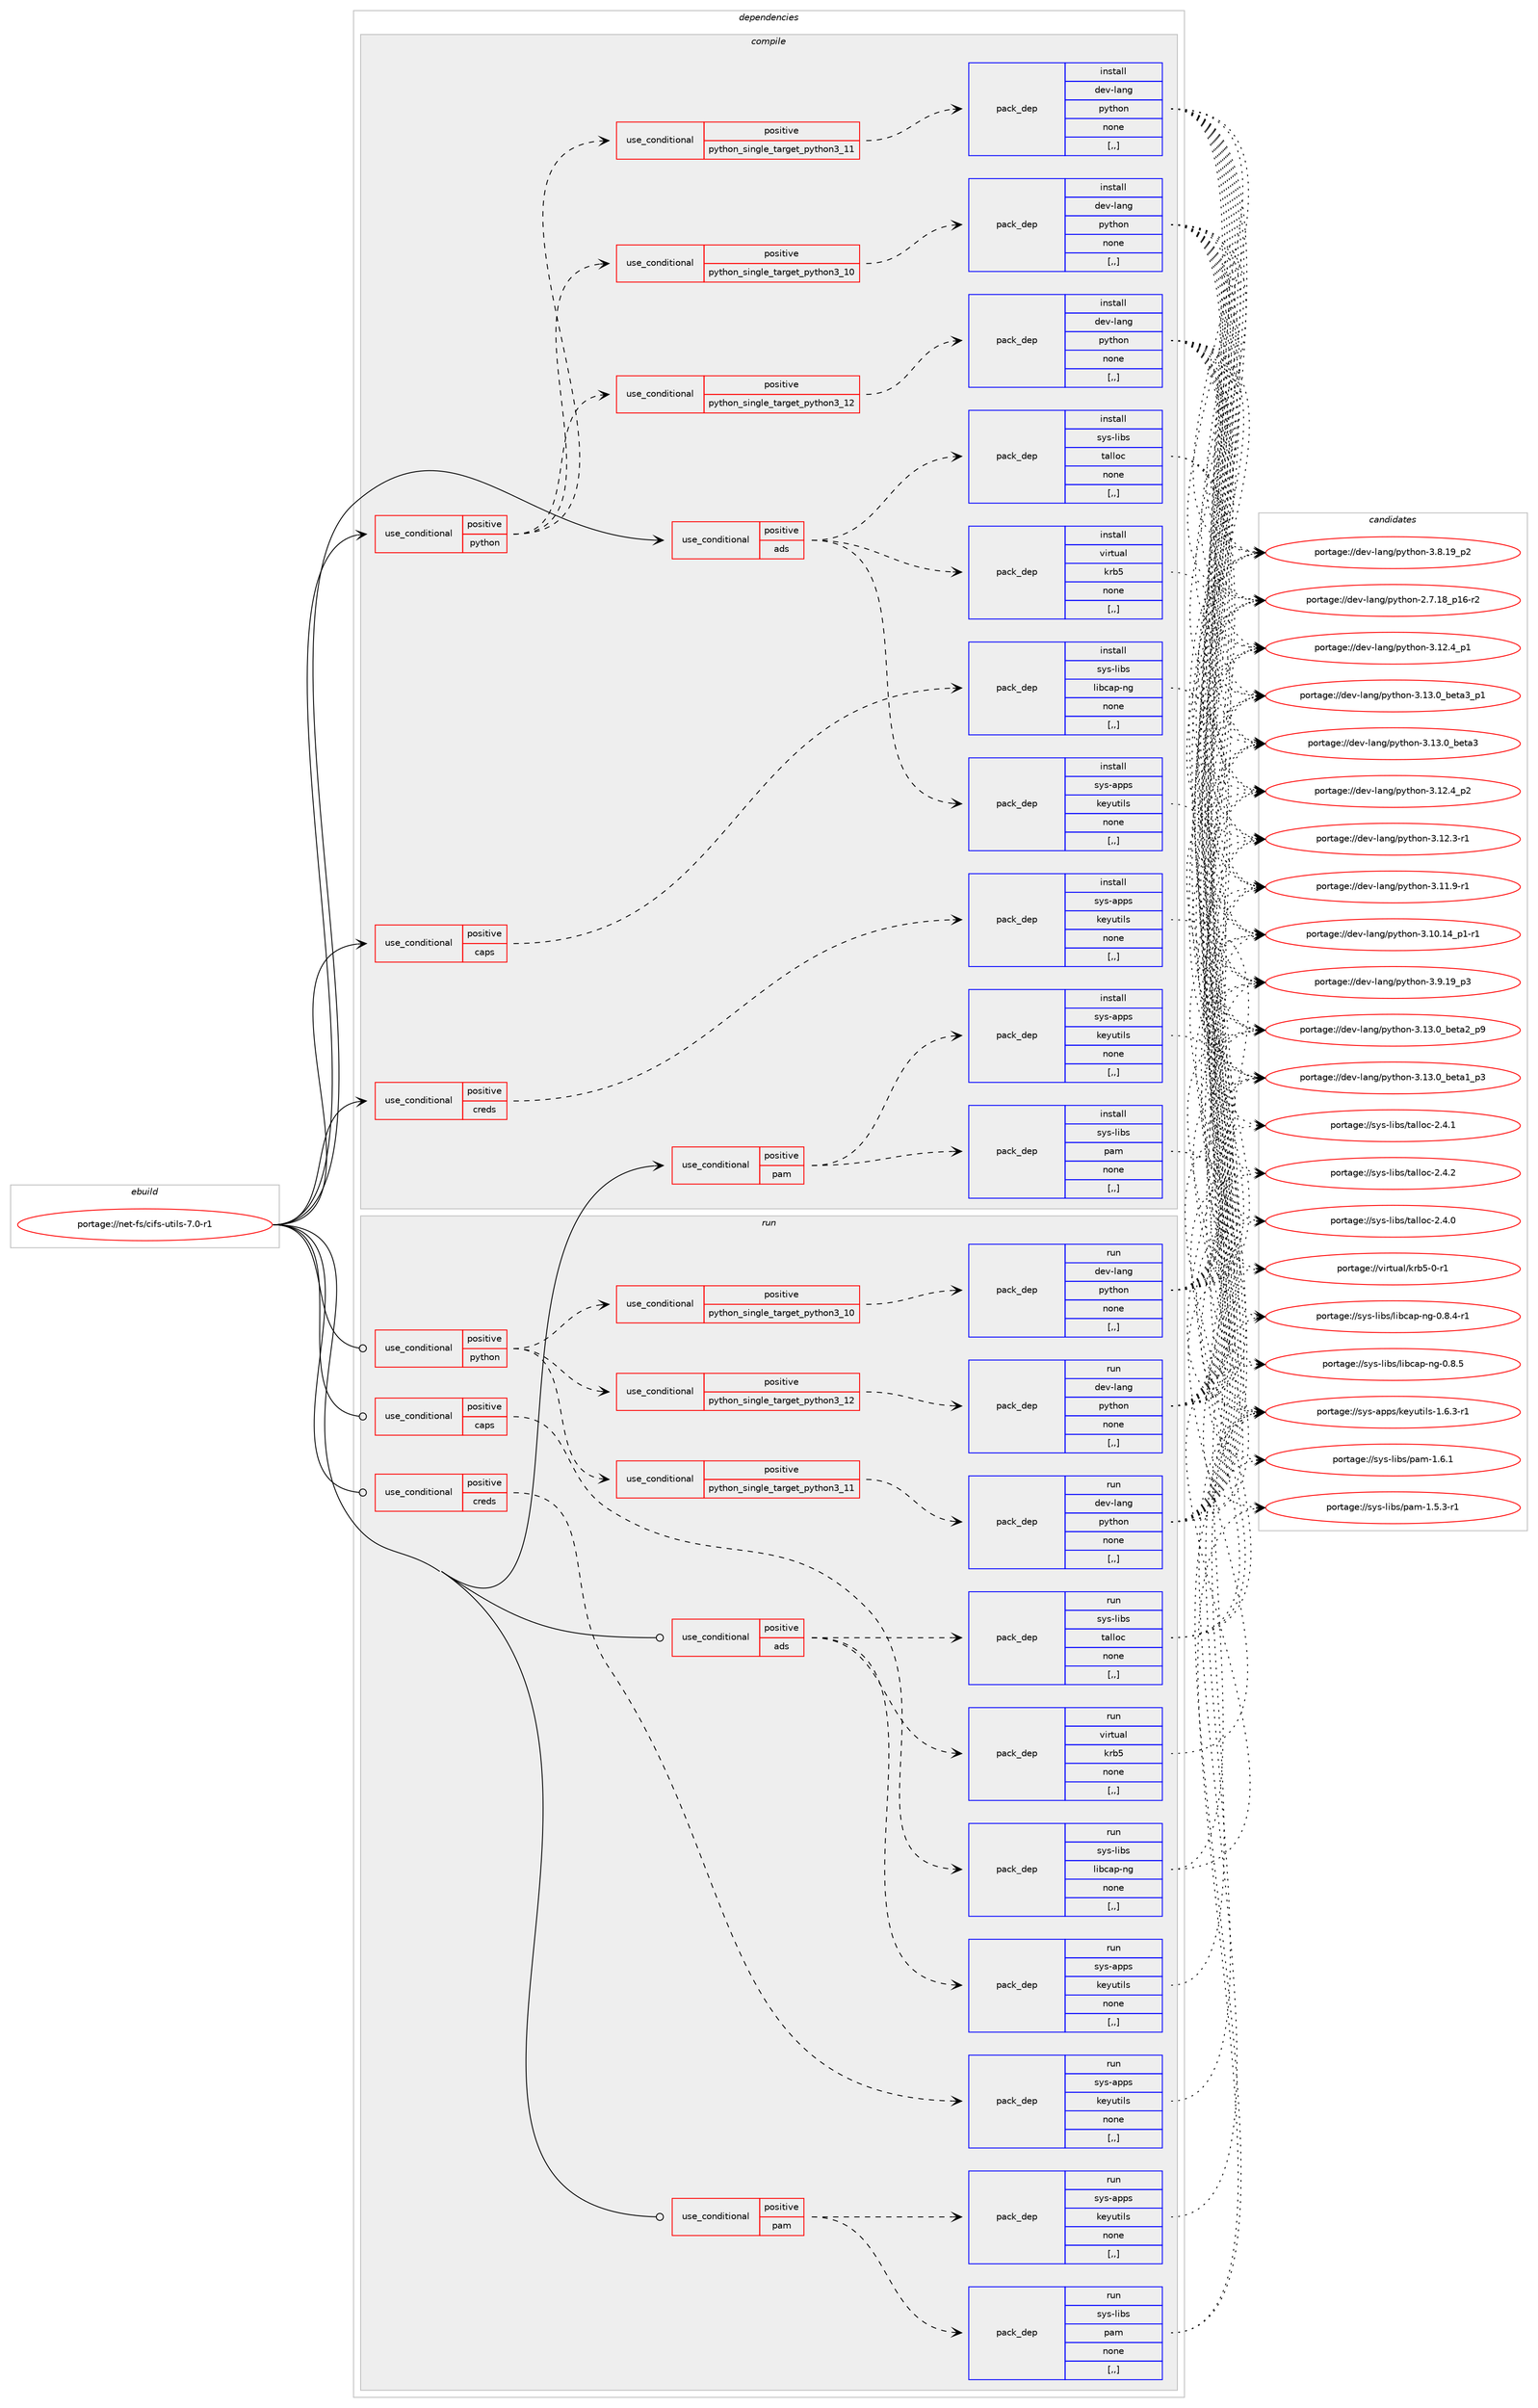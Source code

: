 digraph prolog {

# *************
# Graph options
# *************

newrank=true;
concentrate=true;
compound=true;
graph [rankdir=LR,fontname=Helvetica,fontsize=10,ranksep=1.5];#, ranksep=2.5, nodesep=0.2];
edge  [arrowhead=vee];
node  [fontname=Helvetica,fontsize=10];

# **********
# The ebuild
# **********

subgraph cluster_leftcol {
color=gray;
rank=same;
label=<<i>ebuild</i>>;
id [label="portage://net-fs/cifs-utils-7.0-r1", color=red, width=4, href="../net-fs/cifs-utils-7.0-r1.svg"];
}

# ****************
# The dependencies
# ****************

subgraph cluster_midcol {
color=gray;
label=<<i>dependencies</i>>;
subgraph cluster_compile {
fillcolor="#eeeeee";
style=filled;
label=<<i>compile</i>>;
subgraph cond89656 {
dependency345071 [label=<<TABLE BORDER="0" CELLBORDER="1" CELLSPACING="0" CELLPADDING="4"><TR><TD ROWSPAN="3" CELLPADDING="10">use_conditional</TD></TR><TR><TD>positive</TD></TR><TR><TD>ads</TD></TR></TABLE>>, shape=none, color=red];
subgraph pack252818 {
dependency345072 [label=<<TABLE BORDER="0" CELLBORDER="1" CELLSPACING="0" CELLPADDING="4" WIDTH="220"><TR><TD ROWSPAN="6" CELLPADDING="30">pack_dep</TD></TR><TR><TD WIDTH="110">install</TD></TR><TR><TD>sys-apps</TD></TR><TR><TD>keyutils</TD></TR><TR><TD>none</TD></TR><TR><TD>[,,]</TD></TR></TABLE>>, shape=none, color=blue];
}
dependency345071:e -> dependency345072:w [weight=20,style="dashed",arrowhead="vee"];
subgraph pack252819 {
dependency345073 [label=<<TABLE BORDER="0" CELLBORDER="1" CELLSPACING="0" CELLPADDING="4" WIDTH="220"><TR><TD ROWSPAN="6" CELLPADDING="30">pack_dep</TD></TR><TR><TD WIDTH="110">install</TD></TR><TR><TD>sys-libs</TD></TR><TR><TD>talloc</TD></TR><TR><TD>none</TD></TR><TR><TD>[,,]</TD></TR></TABLE>>, shape=none, color=blue];
}
dependency345071:e -> dependency345073:w [weight=20,style="dashed",arrowhead="vee"];
subgraph pack252820 {
dependency345074 [label=<<TABLE BORDER="0" CELLBORDER="1" CELLSPACING="0" CELLPADDING="4" WIDTH="220"><TR><TD ROWSPAN="6" CELLPADDING="30">pack_dep</TD></TR><TR><TD WIDTH="110">install</TD></TR><TR><TD>virtual</TD></TR><TR><TD>krb5</TD></TR><TR><TD>none</TD></TR><TR><TD>[,,]</TD></TR></TABLE>>, shape=none, color=blue];
}
dependency345071:e -> dependency345074:w [weight=20,style="dashed",arrowhead="vee"];
}
id:e -> dependency345071:w [weight=20,style="solid",arrowhead="vee"];
subgraph cond89657 {
dependency345075 [label=<<TABLE BORDER="0" CELLBORDER="1" CELLSPACING="0" CELLPADDING="4"><TR><TD ROWSPAN="3" CELLPADDING="10">use_conditional</TD></TR><TR><TD>positive</TD></TR><TR><TD>caps</TD></TR></TABLE>>, shape=none, color=red];
subgraph pack252821 {
dependency345076 [label=<<TABLE BORDER="0" CELLBORDER="1" CELLSPACING="0" CELLPADDING="4" WIDTH="220"><TR><TD ROWSPAN="6" CELLPADDING="30">pack_dep</TD></TR><TR><TD WIDTH="110">install</TD></TR><TR><TD>sys-libs</TD></TR><TR><TD>libcap-ng</TD></TR><TR><TD>none</TD></TR><TR><TD>[,,]</TD></TR></TABLE>>, shape=none, color=blue];
}
dependency345075:e -> dependency345076:w [weight=20,style="dashed",arrowhead="vee"];
}
id:e -> dependency345075:w [weight=20,style="solid",arrowhead="vee"];
subgraph cond89658 {
dependency345077 [label=<<TABLE BORDER="0" CELLBORDER="1" CELLSPACING="0" CELLPADDING="4"><TR><TD ROWSPAN="3" CELLPADDING="10">use_conditional</TD></TR><TR><TD>positive</TD></TR><TR><TD>creds</TD></TR></TABLE>>, shape=none, color=red];
subgraph pack252822 {
dependency345078 [label=<<TABLE BORDER="0" CELLBORDER="1" CELLSPACING="0" CELLPADDING="4" WIDTH="220"><TR><TD ROWSPAN="6" CELLPADDING="30">pack_dep</TD></TR><TR><TD WIDTH="110">install</TD></TR><TR><TD>sys-apps</TD></TR><TR><TD>keyutils</TD></TR><TR><TD>none</TD></TR><TR><TD>[,,]</TD></TR></TABLE>>, shape=none, color=blue];
}
dependency345077:e -> dependency345078:w [weight=20,style="dashed",arrowhead="vee"];
}
id:e -> dependency345077:w [weight=20,style="solid",arrowhead="vee"];
subgraph cond89659 {
dependency345079 [label=<<TABLE BORDER="0" CELLBORDER="1" CELLSPACING="0" CELLPADDING="4"><TR><TD ROWSPAN="3" CELLPADDING="10">use_conditional</TD></TR><TR><TD>positive</TD></TR><TR><TD>pam</TD></TR></TABLE>>, shape=none, color=red];
subgraph pack252823 {
dependency345080 [label=<<TABLE BORDER="0" CELLBORDER="1" CELLSPACING="0" CELLPADDING="4" WIDTH="220"><TR><TD ROWSPAN="6" CELLPADDING="30">pack_dep</TD></TR><TR><TD WIDTH="110">install</TD></TR><TR><TD>sys-apps</TD></TR><TR><TD>keyutils</TD></TR><TR><TD>none</TD></TR><TR><TD>[,,]</TD></TR></TABLE>>, shape=none, color=blue];
}
dependency345079:e -> dependency345080:w [weight=20,style="dashed",arrowhead="vee"];
subgraph pack252824 {
dependency345081 [label=<<TABLE BORDER="0" CELLBORDER="1" CELLSPACING="0" CELLPADDING="4" WIDTH="220"><TR><TD ROWSPAN="6" CELLPADDING="30">pack_dep</TD></TR><TR><TD WIDTH="110">install</TD></TR><TR><TD>sys-libs</TD></TR><TR><TD>pam</TD></TR><TR><TD>none</TD></TR><TR><TD>[,,]</TD></TR></TABLE>>, shape=none, color=blue];
}
dependency345079:e -> dependency345081:w [weight=20,style="dashed",arrowhead="vee"];
}
id:e -> dependency345079:w [weight=20,style="solid",arrowhead="vee"];
subgraph cond89660 {
dependency345082 [label=<<TABLE BORDER="0" CELLBORDER="1" CELLSPACING="0" CELLPADDING="4"><TR><TD ROWSPAN="3" CELLPADDING="10">use_conditional</TD></TR><TR><TD>positive</TD></TR><TR><TD>python</TD></TR></TABLE>>, shape=none, color=red];
subgraph cond89661 {
dependency345083 [label=<<TABLE BORDER="0" CELLBORDER="1" CELLSPACING="0" CELLPADDING="4"><TR><TD ROWSPAN="3" CELLPADDING="10">use_conditional</TD></TR><TR><TD>positive</TD></TR><TR><TD>python_single_target_python3_10</TD></TR></TABLE>>, shape=none, color=red];
subgraph pack252825 {
dependency345084 [label=<<TABLE BORDER="0" CELLBORDER="1" CELLSPACING="0" CELLPADDING="4" WIDTH="220"><TR><TD ROWSPAN="6" CELLPADDING="30">pack_dep</TD></TR><TR><TD WIDTH="110">install</TD></TR><TR><TD>dev-lang</TD></TR><TR><TD>python</TD></TR><TR><TD>none</TD></TR><TR><TD>[,,]</TD></TR></TABLE>>, shape=none, color=blue];
}
dependency345083:e -> dependency345084:w [weight=20,style="dashed",arrowhead="vee"];
}
dependency345082:e -> dependency345083:w [weight=20,style="dashed",arrowhead="vee"];
subgraph cond89662 {
dependency345085 [label=<<TABLE BORDER="0" CELLBORDER="1" CELLSPACING="0" CELLPADDING="4"><TR><TD ROWSPAN="3" CELLPADDING="10">use_conditional</TD></TR><TR><TD>positive</TD></TR><TR><TD>python_single_target_python3_11</TD></TR></TABLE>>, shape=none, color=red];
subgraph pack252826 {
dependency345086 [label=<<TABLE BORDER="0" CELLBORDER="1" CELLSPACING="0" CELLPADDING="4" WIDTH="220"><TR><TD ROWSPAN="6" CELLPADDING="30">pack_dep</TD></TR><TR><TD WIDTH="110">install</TD></TR><TR><TD>dev-lang</TD></TR><TR><TD>python</TD></TR><TR><TD>none</TD></TR><TR><TD>[,,]</TD></TR></TABLE>>, shape=none, color=blue];
}
dependency345085:e -> dependency345086:w [weight=20,style="dashed",arrowhead="vee"];
}
dependency345082:e -> dependency345085:w [weight=20,style="dashed",arrowhead="vee"];
subgraph cond89663 {
dependency345087 [label=<<TABLE BORDER="0" CELLBORDER="1" CELLSPACING="0" CELLPADDING="4"><TR><TD ROWSPAN="3" CELLPADDING="10">use_conditional</TD></TR><TR><TD>positive</TD></TR><TR><TD>python_single_target_python3_12</TD></TR></TABLE>>, shape=none, color=red];
subgraph pack252827 {
dependency345088 [label=<<TABLE BORDER="0" CELLBORDER="1" CELLSPACING="0" CELLPADDING="4" WIDTH="220"><TR><TD ROWSPAN="6" CELLPADDING="30">pack_dep</TD></TR><TR><TD WIDTH="110">install</TD></TR><TR><TD>dev-lang</TD></TR><TR><TD>python</TD></TR><TR><TD>none</TD></TR><TR><TD>[,,]</TD></TR></TABLE>>, shape=none, color=blue];
}
dependency345087:e -> dependency345088:w [weight=20,style="dashed",arrowhead="vee"];
}
dependency345082:e -> dependency345087:w [weight=20,style="dashed",arrowhead="vee"];
}
id:e -> dependency345082:w [weight=20,style="solid",arrowhead="vee"];
}
subgraph cluster_compileandrun {
fillcolor="#eeeeee";
style=filled;
label=<<i>compile and run</i>>;
}
subgraph cluster_run {
fillcolor="#eeeeee";
style=filled;
label=<<i>run</i>>;
subgraph cond89664 {
dependency345089 [label=<<TABLE BORDER="0" CELLBORDER="1" CELLSPACING="0" CELLPADDING="4"><TR><TD ROWSPAN="3" CELLPADDING="10">use_conditional</TD></TR><TR><TD>positive</TD></TR><TR><TD>ads</TD></TR></TABLE>>, shape=none, color=red];
subgraph pack252828 {
dependency345090 [label=<<TABLE BORDER="0" CELLBORDER="1" CELLSPACING="0" CELLPADDING="4" WIDTH="220"><TR><TD ROWSPAN="6" CELLPADDING="30">pack_dep</TD></TR><TR><TD WIDTH="110">run</TD></TR><TR><TD>sys-apps</TD></TR><TR><TD>keyutils</TD></TR><TR><TD>none</TD></TR><TR><TD>[,,]</TD></TR></TABLE>>, shape=none, color=blue];
}
dependency345089:e -> dependency345090:w [weight=20,style="dashed",arrowhead="vee"];
subgraph pack252829 {
dependency345091 [label=<<TABLE BORDER="0" CELLBORDER="1" CELLSPACING="0" CELLPADDING="4" WIDTH="220"><TR><TD ROWSPAN="6" CELLPADDING="30">pack_dep</TD></TR><TR><TD WIDTH="110">run</TD></TR><TR><TD>sys-libs</TD></TR><TR><TD>talloc</TD></TR><TR><TD>none</TD></TR><TR><TD>[,,]</TD></TR></TABLE>>, shape=none, color=blue];
}
dependency345089:e -> dependency345091:w [weight=20,style="dashed",arrowhead="vee"];
subgraph pack252830 {
dependency345092 [label=<<TABLE BORDER="0" CELLBORDER="1" CELLSPACING="0" CELLPADDING="4" WIDTH="220"><TR><TD ROWSPAN="6" CELLPADDING="30">pack_dep</TD></TR><TR><TD WIDTH="110">run</TD></TR><TR><TD>virtual</TD></TR><TR><TD>krb5</TD></TR><TR><TD>none</TD></TR><TR><TD>[,,]</TD></TR></TABLE>>, shape=none, color=blue];
}
dependency345089:e -> dependency345092:w [weight=20,style="dashed",arrowhead="vee"];
}
id:e -> dependency345089:w [weight=20,style="solid",arrowhead="odot"];
subgraph cond89665 {
dependency345093 [label=<<TABLE BORDER="0" CELLBORDER="1" CELLSPACING="0" CELLPADDING="4"><TR><TD ROWSPAN="3" CELLPADDING="10">use_conditional</TD></TR><TR><TD>positive</TD></TR><TR><TD>caps</TD></TR></TABLE>>, shape=none, color=red];
subgraph pack252831 {
dependency345094 [label=<<TABLE BORDER="0" CELLBORDER="1" CELLSPACING="0" CELLPADDING="4" WIDTH="220"><TR><TD ROWSPAN="6" CELLPADDING="30">pack_dep</TD></TR><TR><TD WIDTH="110">run</TD></TR><TR><TD>sys-libs</TD></TR><TR><TD>libcap-ng</TD></TR><TR><TD>none</TD></TR><TR><TD>[,,]</TD></TR></TABLE>>, shape=none, color=blue];
}
dependency345093:e -> dependency345094:w [weight=20,style="dashed",arrowhead="vee"];
}
id:e -> dependency345093:w [weight=20,style="solid",arrowhead="odot"];
subgraph cond89666 {
dependency345095 [label=<<TABLE BORDER="0" CELLBORDER="1" CELLSPACING="0" CELLPADDING="4"><TR><TD ROWSPAN="3" CELLPADDING="10">use_conditional</TD></TR><TR><TD>positive</TD></TR><TR><TD>creds</TD></TR></TABLE>>, shape=none, color=red];
subgraph pack252832 {
dependency345096 [label=<<TABLE BORDER="0" CELLBORDER="1" CELLSPACING="0" CELLPADDING="4" WIDTH="220"><TR><TD ROWSPAN="6" CELLPADDING="30">pack_dep</TD></TR><TR><TD WIDTH="110">run</TD></TR><TR><TD>sys-apps</TD></TR><TR><TD>keyutils</TD></TR><TR><TD>none</TD></TR><TR><TD>[,,]</TD></TR></TABLE>>, shape=none, color=blue];
}
dependency345095:e -> dependency345096:w [weight=20,style="dashed",arrowhead="vee"];
}
id:e -> dependency345095:w [weight=20,style="solid",arrowhead="odot"];
subgraph cond89667 {
dependency345097 [label=<<TABLE BORDER="0" CELLBORDER="1" CELLSPACING="0" CELLPADDING="4"><TR><TD ROWSPAN="3" CELLPADDING="10">use_conditional</TD></TR><TR><TD>positive</TD></TR><TR><TD>pam</TD></TR></TABLE>>, shape=none, color=red];
subgraph pack252833 {
dependency345098 [label=<<TABLE BORDER="0" CELLBORDER="1" CELLSPACING="0" CELLPADDING="4" WIDTH="220"><TR><TD ROWSPAN="6" CELLPADDING="30">pack_dep</TD></TR><TR><TD WIDTH="110">run</TD></TR><TR><TD>sys-apps</TD></TR><TR><TD>keyutils</TD></TR><TR><TD>none</TD></TR><TR><TD>[,,]</TD></TR></TABLE>>, shape=none, color=blue];
}
dependency345097:e -> dependency345098:w [weight=20,style="dashed",arrowhead="vee"];
subgraph pack252834 {
dependency345099 [label=<<TABLE BORDER="0" CELLBORDER="1" CELLSPACING="0" CELLPADDING="4" WIDTH="220"><TR><TD ROWSPAN="6" CELLPADDING="30">pack_dep</TD></TR><TR><TD WIDTH="110">run</TD></TR><TR><TD>sys-libs</TD></TR><TR><TD>pam</TD></TR><TR><TD>none</TD></TR><TR><TD>[,,]</TD></TR></TABLE>>, shape=none, color=blue];
}
dependency345097:e -> dependency345099:w [weight=20,style="dashed",arrowhead="vee"];
}
id:e -> dependency345097:w [weight=20,style="solid",arrowhead="odot"];
subgraph cond89668 {
dependency345100 [label=<<TABLE BORDER="0" CELLBORDER="1" CELLSPACING="0" CELLPADDING="4"><TR><TD ROWSPAN="3" CELLPADDING="10">use_conditional</TD></TR><TR><TD>positive</TD></TR><TR><TD>python</TD></TR></TABLE>>, shape=none, color=red];
subgraph cond89669 {
dependency345101 [label=<<TABLE BORDER="0" CELLBORDER="1" CELLSPACING="0" CELLPADDING="4"><TR><TD ROWSPAN="3" CELLPADDING="10">use_conditional</TD></TR><TR><TD>positive</TD></TR><TR><TD>python_single_target_python3_10</TD></TR></TABLE>>, shape=none, color=red];
subgraph pack252835 {
dependency345102 [label=<<TABLE BORDER="0" CELLBORDER="1" CELLSPACING="0" CELLPADDING="4" WIDTH="220"><TR><TD ROWSPAN="6" CELLPADDING="30">pack_dep</TD></TR><TR><TD WIDTH="110">run</TD></TR><TR><TD>dev-lang</TD></TR><TR><TD>python</TD></TR><TR><TD>none</TD></TR><TR><TD>[,,]</TD></TR></TABLE>>, shape=none, color=blue];
}
dependency345101:e -> dependency345102:w [weight=20,style="dashed",arrowhead="vee"];
}
dependency345100:e -> dependency345101:w [weight=20,style="dashed",arrowhead="vee"];
subgraph cond89670 {
dependency345103 [label=<<TABLE BORDER="0" CELLBORDER="1" CELLSPACING="0" CELLPADDING="4"><TR><TD ROWSPAN="3" CELLPADDING="10">use_conditional</TD></TR><TR><TD>positive</TD></TR><TR><TD>python_single_target_python3_11</TD></TR></TABLE>>, shape=none, color=red];
subgraph pack252836 {
dependency345104 [label=<<TABLE BORDER="0" CELLBORDER="1" CELLSPACING="0" CELLPADDING="4" WIDTH="220"><TR><TD ROWSPAN="6" CELLPADDING="30">pack_dep</TD></TR><TR><TD WIDTH="110">run</TD></TR><TR><TD>dev-lang</TD></TR><TR><TD>python</TD></TR><TR><TD>none</TD></TR><TR><TD>[,,]</TD></TR></TABLE>>, shape=none, color=blue];
}
dependency345103:e -> dependency345104:w [weight=20,style="dashed",arrowhead="vee"];
}
dependency345100:e -> dependency345103:w [weight=20,style="dashed",arrowhead="vee"];
subgraph cond89671 {
dependency345105 [label=<<TABLE BORDER="0" CELLBORDER="1" CELLSPACING="0" CELLPADDING="4"><TR><TD ROWSPAN="3" CELLPADDING="10">use_conditional</TD></TR><TR><TD>positive</TD></TR><TR><TD>python_single_target_python3_12</TD></TR></TABLE>>, shape=none, color=red];
subgraph pack252837 {
dependency345106 [label=<<TABLE BORDER="0" CELLBORDER="1" CELLSPACING="0" CELLPADDING="4" WIDTH="220"><TR><TD ROWSPAN="6" CELLPADDING="30">pack_dep</TD></TR><TR><TD WIDTH="110">run</TD></TR><TR><TD>dev-lang</TD></TR><TR><TD>python</TD></TR><TR><TD>none</TD></TR><TR><TD>[,,]</TD></TR></TABLE>>, shape=none, color=blue];
}
dependency345105:e -> dependency345106:w [weight=20,style="dashed",arrowhead="vee"];
}
dependency345100:e -> dependency345105:w [weight=20,style="dashed",arrowhead="vee"];
}
id:e -> dependency345100:w [weight=20,style="solid",arrowhead="odot"];
}
}

# **************
# The candidates
# **************

subgraph cluster_choices {
rank=same;
color=gray;
label=<<i>candidates</i>>;

subgraph choice252818 {
color=black;
nodesep=1;
choice1151211154597112112115471071011211171161051081154549465446514511449 [label="portage://sys-apps/keyutils-1.6.3-r1", color=red, width=4,href="../sys-apps/keyutils-1.6.3-r1.svg"];
dependency345072:e -> choice1151211154597112112115471071011211171161051081154549465446514511449:w [style=dotted,weight="100"];
}
subgraph choice252819 {
color=black;
nodesep=1;
choice1151211154510810598115471169710810811199455046524650 [label="portage://sys-libs/talloc-2.4.2", color=red, width=4,href="../sys-libs/talloc-2.4.2.svg"];
choice1151211154510810598115471169710810811199455046524649 [label="portage://sys-libs/talloc-2.4.1", color=red, width=4,href="../sys-libs/talloc-2.4.1.svg"];
choice1151211154510810598115471169710810811199455046524648 [label="portage://sys-libs/talloc-2.4.0", color=red, width=4,href="../sys-libs/talloc-2.4.0.svg"];
dependency345073:e -> choice1151211154510810598115471169710810811199455046524650:w [style=dotted,weight="100"];
dependency345073:e -> choice1151211154510810598115471169710810811199455046524649:w [style=dotted,weight="100"];
dependency345073:e -> choice1151211154510810598115471169710810811199455046524648:w [style=dotted,weight="100"];
}
subgraph choice252820 {
color=black;
nodesep=1;
choice1181051141161179710847107114985345484511449 [label="portage://virtual/krb5-0-r1", color=red, width=4,href="../virtual/krb5-0-r1.svg"];
dependency345074:e -> choice1181051141161179710847107114985345484511449:w [style=dotted,weight="100"];
}
subgraph choice252821 {
color=black;
nodesep=1;
choice11512111545108105981154710810598999711245110103454846564653 [label="portage://sys-libs/libcap-ng-0.8.5", color=red, width=4,href="../sys-libs/libcap-ng-0.8.5.svg"];
choice115121115451081059811547108105989997112451101034548465646524511449 [label="portage://sys-libs/libcap-ng-0.8.4-r1", color=red, width=4,href="../sys-libs/libcap-ng-0.8.4-r1.svg"];
dependency345076:e -> choice11512111545108105981154710810598999711245110103454846564653:w [style=dotted,weight="100"];
dependency345076:e -> choice115121115451081059811547108105989997112451101034548465646524511449:w [style=dotted,weight="100"];
}
subgraph choice252822 {
color=black;
nodesep=1;
choice1151211154597112112115471071011211171161051081154549465446514511449 [label="portage://sys-apps/keyutils-1.6.3-r1", color=red, width=4,href="../sys-apps/keyutils-1.6.3-r1.svg"];
dependency345078:e -> choice1151211154597112112115471071011211171161051081154549465446514511449:w [style=dotted,weight="100"];
}
subgraph choice252823 {
color=black;
nodesep=1;
choice1151211154597112112115471071011211171161051081154549465446514511449 [label="portage://sys-apps/keyutils-1.6.3-r1", color=red, width=4,href="../sys-apps/keyutils-1.6.3-r1.svg"];
dependency345080:e -> choice1151211154597112112115471071011211171161051081154549465446514511449:w [style=dotted,weight="100"];
}
subgraph choice252824 {
color=black;
nodesep=1;
choice11512111545108105981154711297109454946544649 [label="portage://sys-libs/pam-1.6.1", color=red, width=4,href="../sys-libs/pam-1.6.1.svg"];
choice115121115451081059811547112971094549465346514511449 [label="portage://sys-libs/pam-1.5.3-r1", color=red, width=4,href="../sys-libs/pam-1.5.3-r1.svg"];
dependency345081:e -> choice11512111545108105981154711297109454946544649:w [style=dotted,weight="100"];
dependency345081:e -> choice115121115451081059811547112971094549465346514511449:w [style=dotted,weight="100"];
}
subgraph choice252825 {
color=black;
nodesep=1;
choice10010111845108971101034711212111610411111045514649514648959810111697519511249 [label="portage://dev-lang/python-3.13.0_beta3_p1", color=red, width=4,href="../dev-lang/python-3.13.0_beta3_p1.svg"];
choice1001011184510897110103471121211161041111104551464951464895981011169751 [label="portage://dev-lang/python-3.13.0_beta3", color=red, width=4,href="../dev-lang/python-3.13.0_beta3.svg"];
choice10010111845108971101034711212111610411111045514649514648959810111697509511257 [label="portage://dev-lang/python-3.13.0_beta2_p9", color=red, width=4,href="../dev-lang/python-3.13.0_beta2_p9.svg"];
choice10010111845108971101034711212111610411111045514649514648959810111697499511251 [label="portage://dev-lang/python-3.13.0_beta1_p3", color=red, width=4,href="../dev-lang/python-3.13.0_beta1_p3.svg"];
choice100101118451089711010347112121116104111110455146495046529511250 [label="portage://dev-lang/python-3.12.4_p2", color=red, width=4,href="../dev-lang/python-3.12.4_p2.svg"];
choice100101118451089711010347112121116104111110455146495046529511249 [label="portage://dev-lang/python-3.12.4_p1", color=red, width=4,href="../dev-lang/python-3.12.4_p1.svg"];
choice100101118451089711010347112121116104111110455146495046514511449 [label="portage://dev-lang/python-3.12.3-r1", color=red, width=4,href="../dev-lang/python-3.12.3-r1.svg"];
choice100101118451089711010347112121116104111110455146494946574511449 [label="portage://dev-lang/python-3.11.9-r1", color=red, width=4,href="../dev-lang/python-3.11.9-r1.svg"];
choice100101118451089711010347112121116104111110455146494846495295112494511449 [label="portage://dev-lang/python-3.10.14_p1-r1", color=red, width=4,href="../dev-lang/python-3.10.14_p1-r1.svg"];
choice100101118451089711010347112121116104111110455146574649579511251 [label="portage://dev-lang/python-3.9.19_p3", color=red, width=4,href="../dev-lang/python-3.9.19_p3.svg"];
choice100101118451089711010347112121116104111110455146564649579511250 [label="portage://dev-lang/python-3.8.19_p2", color=red, width=4,href="../dev-lang/python-3.8.19_p2.svg"];
choice100101118451089711010347112121116104111110455046554649569511249544511450 [label="portage://dev-lang/python-2.7.18_p16-r2", color=red, width=4,href="../dev-lang/python-2.7.18_p16-r2.svg"];
dependency345084:e -> choice10010111845108971101034711212111610411111045514649514648959810111697519511249:w [style=dotted,weight="100"];
dependency345084:e -> choice1001011184510897110103471121211161041111104551464951464895981011169751:w [style=dotted,weight="100"];
dependency345084:e -> choice10010111845108971101034711212111610411111045514649514648959810111697509511257:w [style=dotted,weight="100"];
dependency345084:e -> choice10010111845108971101034711212111610411111045514649514648959810111697499511251:w [style=dotted,weight="100"];
dependency345084:e -> choice100101118451089711010347112121116104111110455146495046529511250:w [style=dotted,weight="100"];
dependency345084:e -> choice100101118451089711010347112121116104111110455146495046529511249:w [style=dotted,weight="100"];
dependency345084:e -> choice100101118451089711010347112121116104111110455146495046514511449:w [style=dotted,weight="100"];
dependency345084:e -> choice100101118451089711010347112121116104111110455146494946574511449:w [style=dotted,weight="100"];
dependency345084:e -> choice100101118451089711010347112121116104111110455146494846495295112494511449:w [style=dotted,weight="100"];
dependency345084:e -> choice100101118451089711010347112121116104111110455146574649579511251:w [style=dotted,weight="100"];
dependency345084:e -> choice100101118451089711010347112121116104111110455146564649579511250:w [style=dotted,weight="100"];
dependency345084:e -> choice100101118451089711010347112121116104111110455046554649569511249544511450:w [style=dotted,weight="100"];
}
subgraph choice252826 {
color=black;
nodesep=1;
choice10010111845108971101034711212111610411111045514649514648959810111697519511249 [label="portage://dev-lang/python-3.13.0_beta3_p1", color=red, width=4,href="../dev-lang/python-3.13.0_beta3_p1.svg"];
choice1001011184510897110103471121211161041111104551464951464895981011169751 [label="portage://dev-lang/python-3.13.0_beta3", color=red, width=4,href="../dev-lang/python-3.13.0_beta3.svg"];
choice10010111845108971101034711212111610411111045514649514648959810111697509511257 [label="portage://dev-lang/python-3.13.0_beta2_p9", color=red, width=4,href="../dev-lang/python-3.13.0_beta2_p9.svg"];
choice10010111845108971101034711212111610411111045514649514648959810111697499511251 [label="portage://dev-lang/python-3.13.0_beta1_p3", color=red, width=4,href="../dev-lang/python-3.13.0_beta1_p3.svg"];
choice100101118451089711010347112121116104111110455146495046529511250 [label="portage://dev-lang/python-3.12.4_p2", color=red, width=4,href="../dev-lang/python-3.12.4_p2.svg"];
choice100101118451089711010347112121116104111110455146495046529511249 [label="portage://dev-lang/python-3.12.4_p1", color=red, width=4,href="../dev-lang/python-3.12.4_p1.svg"];
choice100101118451089711010347112121116104111110455146495046514511449 [label="portage://dev-lang/python-3.12.3-r1", color=red, width=4,href="../dev-lang/python-3.12.3-r1.svg"];
choice100101118451089711010347112121116104111110455146494946574511449 [label="portage://dev-lang/python-3.11.9-r1", color=red, width=4,href="../dev-lang/python-3.11.9-r1.svg"];
choice100101118451089711010347112121116104111110455146494846495295112494511449 [label="portage://dev-lang/python-3.10.14_p1-r1", color=red, width=4,href="../dev-lang/python-3.10.14_p1-r1.svg"];
choice100101118451089711010347112121116104111110455146574649579511251 [label="portage://dev-lang/python-3.9.19_p3", color=red, width=4,href="../dev-lang/python-3.9.19_p3.svg"];
choice100101118451089711010347112121116104111110455146564649579511250 [label="portage://dev-lang/python-3.8.19_p2", color=red, width=4,href="../dev-lang/python-3.8.19_p2.svg"];
choice100101118451089711010347112121116104111110455046554649569511249544511450 [label="portage://dev-lang/python-2.7.18_p16-r2", color=red, width=4,href="../dev-lang/python-2.7.18_p16-r2.svg"];
dependency345086:e -> choice10010111845108971101034711212111610411111045514649514648959810111697519511249:w [style=dotted,weight="100"];
dependency345086:e -> choice1001011184510897110103471121211161041111104551464951464895981011169751:w [style=dotted,weight="100"];
dependency345086:e -> choice10010111845108971101034711212111610411111045514649514648959810111697509511257:w [style=dotted,weight="100"];
dependency345086:e -> choice10010111845108971101034711212111610411111045514649514648959810111697499511251:w [style=dotted,weight="100"];
dependency345086:e -> choice100101118451089711010347112121116104111110455146495046529511250:w [style=dotted,weight="100"];
dependency345086:e -> choice100101118451089711010347112121116104111110455146495046529511249:w [style=dotted,weight="100"];
dependency345086:e -> choice100101118451089711010347112121116104111110455146495046514511449:w [style=dotted,weight="100"];
dependency345086:e -> choice100101118451089711010347112121116104111110455146494946574511449:w [style=dotted,weight="100"];
dependency345086:e -> choice100101118451089711010347112121116104111110455146494846495295112494511449:w [style=dotted,weight="100"];
dependency345086:e -> choice100101118451089711010347112121116104111110455146574649579511251:w [style=dotted,weight="100"];
dependency345086:e -> choice100101118451089711010347112121116104111110455146564649579511250:w [style=dotted,weight="100"];
dependency345086:e -> choice100101118451089711010347112121116104111110455046554649569511249544511450:w [style=dotted,weight="100"];
}
subgraph choice252827 {
color=black;
nodesep=1;
choice10010111845108971101034711212111610411111045514649514648959810111697519511249 [label="portage://dev-lang/python-3.13.0_beta3_p1", color=red, width=4,href="../dev-lang/python-3.13.0_beta3_p1.svg"];
choice1001011184510897110103471121211161041111104551464951464895981011169751 [label="portage://dev-lang/python-3.13.0_beta3", color=red, width=4,href="../dev-lang/python-3.13.0_beta3.svg"];
choice10010111845108971101034711212111610411111045514649514648959810111697509511257 [label="portage://dev-lang/python-3.13.0_beta2_p9", color=red, width=4,href="../dev-lang/python-3.13.0_beta2_p9.svg"];
choice10010111845108971101034711212111610411111045514649514648959810111697499511251 [label="portage://dev-lang/python-3.13.0_beta1_p3", color=red, width=4,href="../dev-lang/python-3.13.0_beta1_p3.svg"];
choice100101118451089711010347112121116104111110455146495046529511250 [label="portage://dev-lang/python-3.12.4_p2", color=red, width=4,href="../dev-lang/python-3.12.4_p2.svg"];
choice100101118451089711010347112121116104111110455146495046529511249 [label="portage://dev-lang/python-3.12.4_p1", color=red, width=4,href="../dev-lang/python-3.12.4_p1.svg"];
choice100101118451089711010347112121116104111110455146495046514511449 [label="portage://dev-lang/python-3.12.3-r1", color=red, width=4,href="../dev-lang/python-3.12.3-r1.svg"];
choice100101118451089711010347112121116104111110455146494946574511449 [label="portage://dev-lang/python-3.11.9-r1", color=red, width=4,href="../dev-lang/python-3.11.9-r1.svg"];
choice100101118451089711010347112121116104111110455146494846495295112494511449 [label="portage://dev-lang/python-3.10.14_p1-r1", color=red, width=4,href="../dev-lang/python-3.10.14_p1-r1.svg"];
choice100101118451089711010347112121116104111110455146574649579511251 [label="portage://dev-lang/python-3.9.19_p3", color=red, width=4,href="../dev-lang/python-3.9.19_p3.svg"];
choice100101118451089711010347112121116104111110455146564649579511250 [label="portage://dev-lang/python-3.8.19_p2", color=red, width=4,href="../dev-lang/python-3.8.19_p2.svg"];
choice100101118451089711010347112121116104111110455046554649569511249544511450 [label="portage://dev-lang/python-2.7.18_p16-r2", color=red, width=4,href="../dev-lang/python-2.7.18_p16-r2.svg"];
dependency345088:e -> choice10010111845108971101034711212111610411111045514649514648959810111697519511249:w [style=dotted,weight="100"];
dependency345088:e -> choice1001011184510897110103471121211161041111104551464951464895981011169751:w [style=dotted,weight="100"];
dependency345088:e -> choice10010111845108971101034711212111610411111045514649514648959810111697509511257:w [style=dotted,weight="100"];
dependency345088:e -> choice10010111845108971101034711212111610411111045514649514648959810111697499511251:w [style=dotted,weight="100"];
dependency345088:e -> choice100101118451089711010347112121116104111110455146495046529511250:w [style=dotted,weight="100"];
dependency345088:e -> choice100101118451089711010347112121116104111110455146495046529511249:w [style=dotted,weight="100"];
dependency345088:e -> choice100101118451089711010347112121116104111110455146495046514511449:w [style=dotted,weight="100"];
dependency345088:e -> choice100101118451089711010347112121116104111110455146494946574511449:w [style=dotted,weight="100"];
dependency345088:e -> choice100101118451089711010347112121116104111110455146494846495295112494511449:w [style=dotted,weight="100"];
dependency345088:e -> choice100101118451089711010347112121116104111110455146574649579511251:w [style=dotted,weight="100"];
dependency345088:e -> choice100101118451089711010347112121116104111110455146564649579511250:w [style=dotted,weight="100"];
dependency345088:e -> choice100101118451089711010347112121116104111110455046554649569511249544511450:w [style=dotted,weight="100"];
}
subgraph choice252828 {
color=black;
nodesep=1;
choice1151211154597112112115471071011211171161051081154549465446514511449 [label="portage://sys-apps/keyutils-1.6.3-r1", color=red, width=4,href="../sys-apps/keyutils-1.6.3-r1.svg"];
dependency345090:e -> choice1151211154597112112115471071011211171161051081154549465446514511449:w [style=dotted,weight="100"];
}
subgraph choice252829 {
color=black;
nodesep=1;
choice1151211154510810598115471169710810811199455046524650 [label="portage://sys-libs/talloc-2.4.2", color=red, width=4,href="../sys-libs/talloc-2.4.2.svg"];
choice1151211154510810598115471169710810811199455046524649 [label="portage://sys-libs/talloc-2.4.1", color=red, width=4,href="../sys-libs/talloc-2.4.1.svg"];
choice1151211154510810598115471169710810811199455046524648 [label="portage://sys-libs/talloc-2.4.0", color=red, width=4,href="../sys-libs/talloc-2.4.0.svg"];
dependency345091:e -> choice1151211154510810598115471169710810811199455046524650:w [style=dotted,weight="100"];
dependency345091:e -> choice1151211154510810598115471169710810811199455046524649:w [style=dotted,weight="100"];
dependency345091:e -> choice1151211154510810598115471169710810811199455046524648:w [style=dotted,weight="100"];
}
subgraph choice252830 {
color=black;
nodesep=1;
choice1181051141161179710847107114985345484511449 [label="portage://virtual/krb5-0-r1", color=red, width=4,href="../virtual/krb5-0-r1.svg"];
dependency345092:e -> choice1181051141161179710847107114985345484511449:w [style=dotted,weight="100"];
}
subgraph choice252831 {
color=black;
nodesep=1;
choice11512111545108105981154710810598999711245110103454846564653 [label="portage://sys-libs/libcap-ng-0.8.5", color=red, width=4,href="../sys-libs/libcap-ng-0.8.5.svg"];
choice115121115451081059811547108105989997112451101034548465646524511449 [label="portage://sys-libs/libcap-ng-0.8.4-r1", color=red, width=4,href="../sys-libs/libcap-ng-0.8.4-r1.svg"];
dependency345094:e -> choice11512111545108105981154710810598999711245110103454846564653:w [style=dotted,weight="100"];
dependency345094:e -> choice115121115451081059811547108105989997112451101034548465646524511449:w [style=dotted,weight="100"];
}
subgraph choice252832 {
color=black;
nodesep=1;
choice1151211154597112112115471071011211171161051081154549465446514511449 [label="portage://sys-apps/keyutils-1.6.3-r1", color=red, width=4,href="../sys-apps/keyutils-1.6.3-r1.svg"];
dependency345096:e -> choice1151211154597112112115471071011211171161051081154549465446514511449:w [style=dotted,weight="100"];
}
subgraph choice252833 {
color=black;
nodesep=1;
choice1151211154597112112115471071011211171161051081154549465446514511449 [label="portage://sys-apps/keyutils-1.6.3-r1", color=red, width=4,href="../sys-apps/keyutils-1.6.3-r1.svg"];
dependency345098:e -> choice1151211154597112112115471071011211171161051081154549465446514511449:w [style=dotted,weight="100"];
}
subgraph choice252834 {
color=black;
nodesep=1;
choice11512111545108105981154711297109454946544649 [label="portage://sys-libs/pam-1.6.1", color=red, width=4,href="../sys-libs/pam-1.6.1.svg"];
choice115121115451081059811547112971094549465346514511449 [label="portage://sys-libs/pam-1.5.3-r1", color=red, width=4,href="../sys-libs/pam-1.5.3-r1.svg"];
dependency345099:e -> choice11512111545108105981154711297109454946544649:w [style=dotted,weight="100"];
dependency345099:e -> choice115121115451081059811547112971094549465346514511449:w [style=dotted,weight="100"];
}
subgraph choice252835 {
color=black;
nodesep=1;
choice10010111845108971101034711212111610411111045514649514648959810111697519511249 [label="portage://dev-lang/python-3.13.0_beta3_p1", color=red, width=4,href="../dev-lang/python-3.13.0_beta3_p1.svg"];
choice1001011184510897110103471121211161041111104551464951464895981011169751 [label="portage://dev-lang/python-3.13.0_beta3", color=red, width=4,href="../dev-lang/python-3.13.0_beta3.svg"];
choice10010111845108971101034711212111610411111045514649514648959810111697509511257 [label="portage://dev-lang/python-3.13.0_beta2_p9", color=red, width=4,href="../dev-lang/python-3.13.0_beta2_p9.svg"];
choice10010111845108971101034711212111610411111045514649514648959810111697499511251 [label="portage://dev-lang/python-3.13.0_beta1_p3", color=red, width=4,href="../dev-lang/python-3.13.0_beta1_p3.svg"];
choice100101118451089711010347112121116104111110455146495046529511250 [label="portage://dev-lang/python-3.12.4_p2", color=red, width=4,href="../dev-lang/python-3.12.4_p2.svg"];
choice100101118451089711010347112121116104111110455146495046529511249 [label="portage://dev-lang/python-3.12.4_p1", color=red, width=4,href="../dev-lang/python-3.12.4_p1.svg"];
choice100101118451089711010347112121116104111110455146495046514511449 [label="portage://dev-lang/python-3.12.3-r1", color=red, width=4,href="../dev-lang/python-3.12.3-r1.svg"];
choice100101118451089711010347112121116104111110455146494946574511449 [label="portage://dev-lang/python-3.11.9-r1", color=red, width=4,href="../dev-lang/python-3.11.9-r1.svg"];
choice100101118451089711010347112121116104111110455146494846495295112494511449 [label="portage://dev-lang/python-3.10.14_p1-r1", color=red, width=4,href="../dev-lang/python-3.10.14_p1-r1.svg"];
choice100101118451089711010347112121116104111110455146574649579511251 [label="portage://dev-lang/python-3.9.19_p3", color=red, width=4,href="../dev-lang/python-3.9.19_p3.svg"];
choice100101118451089711010347112121116104111110455146564649579511250 [label="portage://dev-lang/python-3.8.19_p2", color=red, width=4,href="../dev-lang/python-3.8.19_p2.svg"];
choice100101118451089711010347112121116104111110455046554649569511249544511450 [label="portage://dev-lang/python-2.7.18_p16-r2", color=red, width=4,href="../dev-lang/python-2.7.18_p16-r2.svg"];
dependency345102:e -> choice10010111845108971101034711212111610411111045514649514648959810111697519511249:w [style=dotted,weight="100"];
dependency345102:e -> choice1001011184510897110103471121211161041111104551464951464895981011169751:w [style=dotted,weight="100"];
dependency345102:e -> choice10010111845108971101034711212111610411111045514649514648959810111697509511257:w [style=dotted,weight="100"];
dependency345102:e -> choice10010111845108971101034711212111610411111045514649514648959810111697499511251:w [style=dotted,weight="100"];
dependency345102:e -> choice100101118451089711010347112121116104111110455146495046529511250:w [style=dotted,weight="100"];
dependency345102:e -> choice100101118451089711010347112121116104111110455146495046529511249:w [style=dotted,weight="100"];
dependency345102:e -> choice100101118451089711010347112121116104111110455146495046514511449:w [style=dotted,weight="100"];
dependency345102:e -> choice100101118451089711010347112121116104111110455146494946574511449:w [style=dotted,weight="100"];
dependency345102:e -> choice100101118451089711010347112121116104111110455146494846495295112494511449:w [style=dotted,weight="100"];
dependency345102:e -> choice100101118451089711010347112121116104111110455146574649579511251:w [style=dotted,weight="100"];
dependency345102:e -> choice100101118451089711010347112121116104111110455146564649579511250:w [style=dotted,weight="100"];
dependency345102:e -> choice100101118451089711010347112121116104111110455046554649569511249544511450:w [style=dotted,weight="100"];
}
subgraph choice252836 {
color=black;
nodesep=1;
choice10010111845108971101034711212111610411111045514649514648959810111697519511249 [label="portage://dev-lang/python-3.13.0_beta3_p1", color=red, width=4,href="../dev-lang/python-3.13.0_beta3_p1.svg"];
choice1001011184510897110103471121211161041111104551464951464895981011169751 [label="portage://dev-lang/python-3.13.0_beta3", color=red, width=4,href="../dev-lang/python-3.13.0_beta3.svg"];
choice10010111845108971101034711212111610411111045514649514648959810111697509511257 [label="portage://dev-lang/python-3.13.0_beta2_p9", color=red, width=4,href="../dev-lang/python-3.13.0_beta2_p9.svg"];
choice10010111845108971101034711212111610411111045514649514648959810111697499511251 [label="portage://dev-lang/python-3.13.0_beta1_p3", color=red, width=4,href="../dev-lang/python-3.13.0_beta1_p3.svg"];
choice100101118451089711010347112121116104111110455146495046529511250 [label="portage://dev-lang/python-3.12.4_p2", color=red, width=4,href="../dev-lang/python-3.12.4_p2.svg"];
choice100101118451089711010347112121116104111110455146495046529511249 [label="portage://dev-lang/python-3.12.4_p1", color=red, width=4,href="../dev-lang/python-3.12.4_p1.svg"];
choice100101118451089711010347112121116104111110455146495046514511449 [label="portage://dev-lang/python-3.12.3-r1", color=red, width=4,href="../dev-lang/python-3.12.3-r1.svg"];
choice100101118451089711010347112121116104111110455146494946574511449 [label="portage://dev-lang/python-3.11.9-r1", color=red, width=4,href="../dev-lang/python-3.11.9-r1.svg"];
choice100101118451089711010347112121116104111110455146494846495295112494511449 [label="portage://dev-lang/python-3.10.14_p1-r1", color=red, width=4,href="../dev-lang/python-3.10.14_p1-r1.svg"];
choice100101118451089711010347112121116104111110455146574649579511251 [label="portage://dev-lang/python-3.9.19_p3", color=red, width=4,href="../dev-lang/python-3.9.19_p3.svg"];
choice100101118451089711010347112121116104111110455146564649579511250 [label="portage://dev-lang/python-3.8.19_p2", color=red, width=4,href="../dev-lang/python-3.8.19_p2.svg"];
choice100101118451089711010347112121116104111110455046554649569511249544511450 [label="portage://dev-lang/python-2.7.18_p16-r2", color=red, width=4,href="../dev-lang/python-2.7.18_p16-r2.svg"];
dependency345104:e -> choice10010111845108971101034711212111610411111045514649514648959810111697519511249:w [style=dotted,weight="100"];
dependency345104:e -> choice1001011184510897110103471121211161041111104551464951464895981011169751:w [style=dotted,weight="100"];
dependency345104:e -> choice10010111845108971101034711212111610411111045514649514648959810111697509511257:w [style=dotted,weight="100"];
dependency345104:e -> choice10010111845108971101034711212111610411111045514649514648959810111697499511251:w [style=dotted,weight="100"];
dependency345104:e -> choice100101118451089711010347112121116104111110455146495046529511250:w [style=dotted,weight="100"];
dependency345104:e -> choice100101118451089711010347112121116104111110455146495046529511249:w [style=dotted,weight="100"];
dependency345104:e -> choice100101118451089711010347112121116104111110455146495046514511449:w [style=dotted,weight="100"];
dependency345104:e -> choice100101118451089711010347112121116104111110455146494946574511449:w [style=dotted,weight="100"];
dependency345104:e -> choice100101118451089711010347112121116104111110455146494846495295112494511449:w [style=dotted,weight="100"];
dependency345104:e -> choice100101118451089711010347112121116104111110455146574649579511251:w [style=dotted,weight="100"];
dependency345104:e -> choice100101118451089711010347112121116104111110455146564649579511250:w [style=dotted,weight="100"];
dependency345104:e -> choice100101118451089711010347112121116104111110455046554649569511249544511450:w [style=dotted,weight="100"];
}
subgraph choice252837 {
color=black;
nodesep=1;
choice10010111845108971101034711212111610411111045514649514648959810111697519511249 [label="portage://dev-lang/python-3.13.0_beta3_p1", color=red, width=4,href="../dev-lang/python-3.13.0_beta3_p1.svg"];
choice1001011184510897110103471121211161041111104551464951464895981011169751 [label="portage://dev-lang/python-3.13.0_beta3", color=red, width=4,href="../dev-lang/python-3.13.0_beta3.svg"];
choice10010111845108971101034711212111610411111045514649514648959810111697509511257 [label="portage://dev-lang/python-3.13.0_beta2_p9", color=red, width=4,href="../dev-lang/python-3.13.0_beta2_p9.svg"];
choice10010111845108971101034711212111610411111045514649514648959810111697499511251 [label="portage://dev-lang/python-3.13.0_beta1_p3", color=red, width=4,href="../dev-lang/python-3.13.0_beta1_p3.svg"];
choice100101118451089711010347112121116104111110455146495046529511250 [label="portage://dev-lang/python-3.12.4_p2", color=red, width=4,href="../dev-lang/python-3.12.4_p2.svg"];
choice100101118451089711010347112121116104111110455146495046529511249 [label="portage://dev-lang/python-3.12.4_p1", color=red, width=4,href="../dev-lang/python-3.12.4_p1.svg"];
choice100101118451089711010347112121116104111110455146495046514511449 [label="portage://dev-lang/python-3.12.3-r1", color=red, width=4,href="../dev-lang/python-3.12.3-r1.svg"];
choice100101118451089711010347112121116104111110455146494946574511449 [label="portage://dev-lang/python-3.11.9-r1", color=red, width=4,href="../dev-lang/python-3.11.9-r1.svg"];
choice100101118451089711010347112121116104111110455146494846495295112494511449 [label="portage://dev-lang/python-3.10.14_p1-r1", color=red, width=4,href="../dev-lang/python-3.10.14_p1-r1.svg"];
choice100101118451089711010347112121116104111110455146574649579511251 [label="portage://dev-lang/python-3.9.19_p3", color=red, width=4,href="../dev-lang/python-3.9.19_p3.svg"];
choice100101118451089711010347112121116104111110455146564649579511250 [label="portage://dev-lang/python-3.8.19_p2", color=red, width=4,href="../dev-lang/python-3.8.19_p2.svg"];
choice100101118451089711010347112121116104111110455046554649569511249544511450 [label="portage://dev-lang/python-2.7.18_p16-r2", color=red, width=4,href="../dev-lang/python-2.7.18_p16-r2.svg"];
dependency345106:e -> choice10010111845108971101034711212111610411111045514649514648959810111697519511249:w [style=dotted,weight="100"];
dependency345106:e -> choice1001011184510897110103471121211161041111104551464951464895981011169751:w [style=dotted,weight="100"];
dependency345106:e -> choice10010111845108971101034711212111610411111045514649514648959810111697509511257:w [style=dotted,weight="100"];
dependency345106:e -> choice10010111845108971101034711212111610411111045514649514648959810111697499511251:w [style=dotted,weight="100"];
dependency345106:e -> choice100101118451089711010347112121116104111110455146495046529511250:w [style=dotted,weight="100"];
dependency345106:e -> choice100101118451089711010347112121116104111110455146495046529511249:w [style=dotted,weight="100"];
dependency345106:e -> choice100101118451089711010347112121116104111110455146495046514511449:w [style=dotted,weight="100"];
dependency345106:e -> choice100101118451089711010347112121116104111110455146494946574511449:w [style=dotted,weight="100"];
dependency345106:e -> choice100101118451089711010347112121116104111110455146494846495295112494511449:w [style=dotted,weight="100"];
dependency345106:e -> choice100101118451089711010347112121116104111110455146574649579511251:w [style=dotted,weight="100"];
dependency345106:e -> choice100101118451089711010347112121116104111110455146564649579511250:w [style=dotted,weight="100"];
dependency345106:e -> choice100101118451089711010347112121116104111110455046554649569511249544511450:w [style=dotted,weight="100"];
}
}

}
